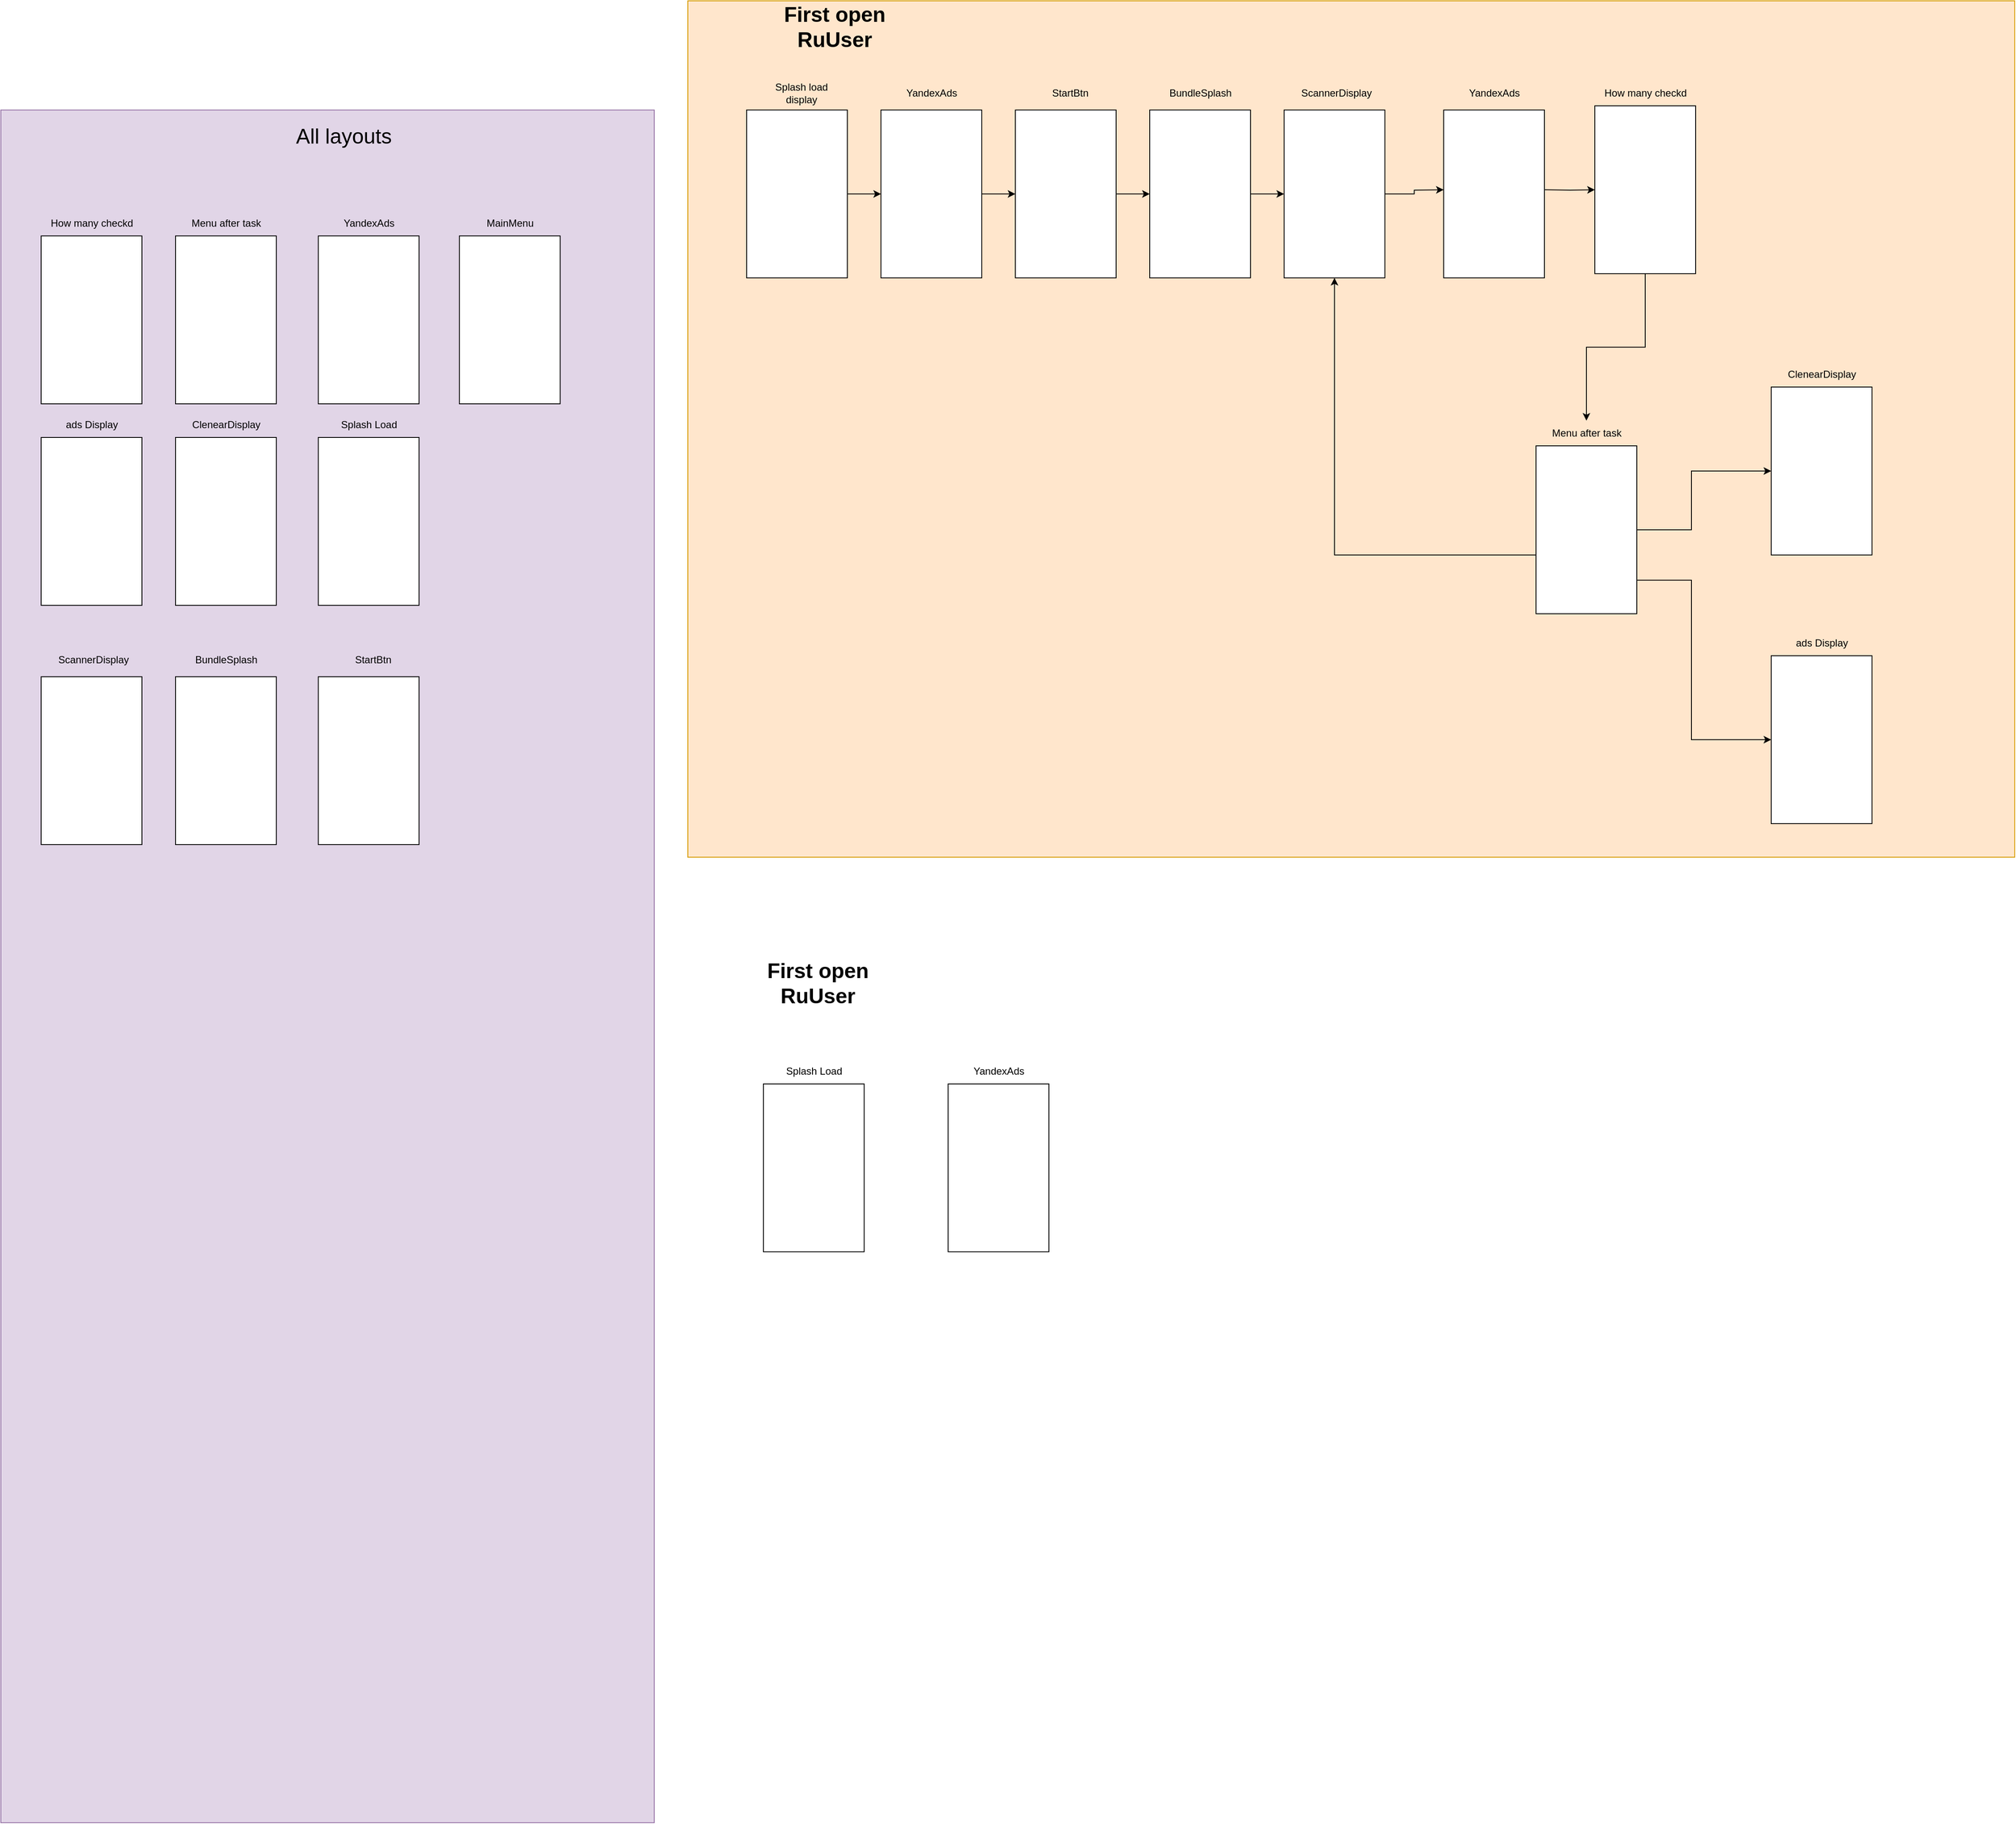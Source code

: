 <mxfile version="20.8.18" type="github"><diagram name="Страница 1" id="ppvrTBi7nB31yAV7Xdsy"><mxGraphModel dx="2589" dy="1002" grid="1" gridSize="10" guides="1" tooltips="1" connect="1" arrows="1" fold="1" page="1" pageScale="1" pageWidth="827" pageHeight="1169" math="0" shadow="0"><root><mxCell id="0"/><mxCell id="1" parent="0"/><mxCell id="3ObILZdkVydpHkh8qObJ-109" value="" style="rounded=0;whiteSpace=wrap;html=1;fontSize=25;fillColor=#e1d5e7;strokeColor=#9673a6;" vertex="1" parent="1"><mxGeometry x="-808" y="160" width="778" height="2040" as="geometry"/></mxCell><mxCell id="3ObILZdkVydpHkh8qObJ-108" value="" style="rounded=0;whiteSpace=wrap;html=1;fontSize=25;fillColor=#ffe6cc;strokeColor=#d79b00;" vertex="1" parent="1"><mxGeometry x="10" y="30" width="1580" height="1020" as="geometry"/></mxCell><mxCell id="3ObILZdkVydpHkh8qObJ-1" value="&lt;b&gt;&lt;font style=&quot;font-size: 25px;&quot;&gt;First open RuUser&lt;br&gt;&lt;/font&gt;&lt;/b&gt;" style="text;html=1;strokeColor=none;fillColor=none;align=center;verticalAlign=middle;whiteSpace=wrap;rounded=0;" vertex="1" parent="1"><mxGeometry x="110" y="30" width="150" height="60" as="geometry"/></mxCell><mxCell id="3ObILZdkVydpHkh8qObJ-29" style="edgeStyle=orthogonalEdgeStyle;rounded=0;orthogonalLoop=1;jettySize=auto;html=1;entryX=0;entryY=0.5;entryDx=0;entryDy=0;" edge="1" parent="1" source="3ObILZdkVydpHkh8qObJ-5" target="3ObILZdkVydpHkh8qObJ-6"><mxGeometry relative="1" as="geometry"/></mxCell><mxCell id="3ObILZdkVydpHkh8qObJ-5" value="" style="rounded=0;whiteSpace=wrap;html=1;" vertex="1" parent="1"><mxGeometry x="80" y="160" width="120" height="200" as="geometry"/></mxCell><mxCell id="3ObILZdkVydpHkh8qObJ-30" style="edgeStyle=orthogonalEdgeStyle;rounded=0;orthogonalLoop=1;jettySize=auto;html=1;entryX=0;entryY=0.5;entryDx=0;entryDy=0;" edge="1" parent="1" source="3ObILZdkVydpHkh8qObJ-6" target="3ObILZdkVydpHkh8qObJ-7"><mxGeometry relative="1" as="geometry"/></mxCell><mxCell id="3ObILZdkVydpHkh8qObJ-31" style="edgeStyle=orthogonalEdgeStyle;rounded=0;orthogonalLoop=1;jettySize=auto;html=1;entryX=0;entryY=0.5;entryDx=0;entryDy=0;" edge="1" parent="1" source="3ObILZdkVydpHkh8qObJ-7" target="3ObILZdkVydpHkh8qObJ-8"><mxGeometry relative="1" as="geometry"/></mxCell><mxCell id="3ObILZdkVydpHkh8qObJ-32" style="edgeStyle=orthogonalEdgeStyle;rounded=0;orthogonalLoop=1;jettySize=auto;html=1;entryX=0;entryY=0.5;entryDx=0;entryDy=0;" edge="1" parent="1" source="3ObILZdkVydpHkh8qObJ-8" target="3ObILZdkVydpHkh8qObJ-9"><mxGeometry relative="1" as="geometry"/></mxCell><mxCell id="3ObILZdkVydpHkh8qObJ-48" style="edgeStyle=orthogonalEdgeStyle;rounded=0;orthogonalLoop=1;jettySize=auto;html=1;entryX=0;entryY=0.5;entryDx=0;entryDy=0;" edge="1" parent="1" source="3ObILZdkVydpHkh8qObJ-9"><mxGeometry relative="1" as="geometry"><mxPoint x="910.0" y="255" as="targetPoint"/></mxGeometry></mxCell><mxCell id="3ObILZdkVydpHkh8qObJ-13" value="&lt;div&gt;Splash load&lt;/div&gt;&lt;div&gt;display&lt;br&gt;&lt;/div&gt;" style="text;html=1;align=center;verticalAlign=middle;resizable=0;points=[];autosize=1;strokeColor=none;fillColor=none;" vertex="1" parent="1"><mxGeometry x="100" y="120" width="90" height="40" as="geometry"/></mxCell><mxCell id="3ObILZdkVydpHkh8qObJ-38" style="edgeStyle=orthogonalEdgeStyle;rounded=0;orthogonalLoop=1;jettySize=auto;html=1;" edge="1" parent="1" source="3ObILZdkVydpHkh8qObJ-18" target="3ObILZdkVydpHkh8qObJ-21"><mxGeometry relative="1" as="geometry"><mxPoint x="1060" y="360" as="targetPoint"/></mxGeometry></mxCell><mxCell id="3ObILZdkVydpHkh8qObJ-44" style="edgeStyle=orthogonalEdgeStyle;rounded=0;orthogonalLoop=1;jettySize=auto;html=1;entryX=0;entryY=0.5;entryDx=0;entryDy=0;" edge="1" parent="1" source="3ObILZdkVydpHkh8qObJ-22" target="3ObILZdkVydpHkh8qObJ-25"><mxGeometry relative="1" as="geometry"/></mxCell><mxCell id="3ObILZdkVydpHkh8qObJ-22" value="" style="rounded=1;whiteSpace=wrap;html=1;arcSize=22;" vertex="1" parent="1"><mxGeometry x="1050" y="650" width="60" height="20" as="geometry"/></mxCell><mxCell id="3ObILZdkVydpHkh8qObJ-43" style="edgeStyle=orthogonalEdgeStyle;rounded=0;orthogonalLoop=1;jettySize=auto;html=1;entryX=0.5;entryY=1;entryDx=0;entryDy=0;" edge="1" parent="1" source="3ObILZdkVydpHkh8qObJ-23" target="3ObILZdkVydpHkh8qObJ-9"><mxGeometry relative="1" as="geometry"><mxPoint x="750.0" y="530" as="targetPoint"/></mxGeometry></mxCell><mxCell id="3ObILZdkVydpHkh8qObJ-23" value="" style="rounded=1;whiteSpace=wrap;html=1;arcSize=22;" vertex="1" parent="1"><mxGeometry x="1050" y="680" width="60" height="20" as="geometry"/></mxCell><mxCell id="3ObILZdkVydpHkh8qObJ-41" style="edgeStyle=orthogonalEdgeStyle;rounded=0;orthogonalLoop=1;jettySize=auto;html=1;entryX=0;entryY=0.5;entryDx=0;entryDy=0;" edge="1" parent="1" source="3ObILZdkVydpHkh8qObJ-24" target="3ObILZdkVydpHkh8qObJ-27"><mxGeometry relative="1" as="geometry"/></mxCell><mxCell id="3ObILZdkVydpHkh8qObJ-24" value="" style="rounded=1;whiteSpace=wrap;html=1;arcSize=22;" vertex="1" parent="1"><mxGeometry x="1050" y="710" width="60" height="20" as="geometry"/></mxCell><mxCell id="3ObILZdkVydpHkh8qObJ-45" value="" style="group" vertex="1" connectable="0" parent="1"><mxGeometry x="1090" y="125" width="120" height="230" as="geometry"/></mxCell><mxCell id="3ObILZdkVydpHkh8qObJ-18" value="" style="rounded=0;whiteSpace=wrap;html=1;" vertex="1" parent="3ObILZdkVydpHkh8qObJ-45"><mxGeometry y="30" width="120" height="200" as="geometry"/></mxCell><mxCell id="3ObILZdkVydpHkh8qObJ-19" value="How many checkd" style="text;html=1;align=center;verticalAlign=middle;resizable=0;points=[];autosize=1;strokeColor=none;fillColor=none;" vertex="1" parent="3ObILZdkVydpHkh8qObJ-45"><mxGeometry width="120" height="30" as="geometry"/></mxCell><mxCell id="3ObILZdkVydpHkh8qObJ-49" style="edgeStyle=orthogonalEdgeStyle;rounded=0;orthogonalLoop=1;jettySize=auto;html=1;entryX=0;entryY=0.5;entryDx=0;entryDy=0;" edge="1" parent="1" target="3ObILZdkVydpHkh8qObJ-18"><mxGeometry relative="1" as="geometry"><mxPoint x="1030.0" y="255" as="sourcePoint"/></mxGeometry></mxCell><mxCell id="3ObILZdkVydpHkh8qObJ-50" value="&lt;b&gt;&lt;font style=&quot;font-size: 25px;&quot;&gt;First open RuUser&lt;br&gt;&lt;/font&gt;&lt;/b&gt;" style="text;html=1;strokeColor=none;fillColor=none;align=center;verticalAlign=middle;whiteSpace=wrap;rounded=0;" vertex="1" parent="1"><mxGeometry x="90" y="1169" width="150" height="60" as="geometry"/></mxCell><mxCell id="3ObILZdkVydpHkh8qObJ-55" value="" style="group" vertex="1" connectable="0" parent="1"><mxGeometry x="1300" y="780" width="120" height="230" as="geometry"/></mxCell><mxCell id="3ObILZdkVydpHkh8qObJ-27" value="" style="rounded=0;whiteSpace=wrap;html=1;" vertex="1" parent="3ObILZdkVydpHkh8qObJ-55"><mxGeometry y="30" width="120" height="200" as="geometry"/></mxCell><mxCell id="3ObILZdkVydpHkh8qObJ-28" value="ads Display" style="text;html=1;align=center;verticalAlign=middle;resizable=0;points=[];autosize=1;strokeColor=none;fillColor=none;" vertex="1" parent="3ObILZdkVydpHkh8qObJ-55"><mxGeometry x="15" width="90" height="30" as="geometry"/></mxCell><mxCell id="3ObILZdkVydpHkh8qObJ-56" value="" style="group" vertex="1" connectable="0" parent="1"><mxGeometry x="100" y="1290" width="120" height="230" as="geometry"/></mxCell><mxCell id="3ObILZdkVydpHkh8qObJ-57" value="" style="rounded=0;whiteSpace=wrap;html=1;" vertex="1" parent="3ObILZdkVydpHkh8qObJ-56"><mxGeometry y="30" width="120" height="200" as="geometry"/></mxCell><mxCell id="3ObILZdkVydpHkh8qObJ-58" value="Splash Load" style="text;html=1;align=center;verticalAlign=middle;resizable=0;points=[];autosize=1;strokeColor=none;fillColor=none;" vertex="1" parent="3ObILZdkVydpHkh8qObJ-56"><mxGeometry x="15" width="90" height="30" as="geometry"/></mxCell><mxCell id="3ObILZdkVydpHkh8qObJ-61" value="" style="group" vertex="1" connectable="0" parent="1"><mxGeometry x="320" y="1290" width="120" height="230" as="geometry"/></mxCell><mxCell id="3ObILZdkVydpHkh8qObJ-62" value="" style="rounded=0;whiteSpace=wrap;html=1;" vertex="1" parent="3ObILZdkVydpHkh8qObJ-61"><mxGeometry y="30" width="120" height="200" as="geometry"/></mxCell><mxCell id="3ObILZdkVydpHkh8qObJ-63" value="YandexAds" style="text;html=1;align=center;verticalAlign=middle;resizable=0;points=[];autosize=1;strokeColor=none;fillColor=none;" vertex="1" parent="3ObILZdkVydpHkh8qObJ-61"><mxGeometry x="20" width="80" height="30" as="geometry"/></mxCell><mxCell id="3ObILZdkVydpHkh8qObJ-66" value="" style="group" vertex="1" connectable="0" parent="1"><mxGeometry x="-430" y="520" width="120" height="230" as="geometry"/></mxCell><mxCell id="3ObILZdkVydpHkh8qObJ-67" value="" style="rounded=0;whiteSpace=wrap;html=1;" vertex="1" parent="3ObILZdkVydpHkh8qObJ-66"><mxGeometry y="30" width="120" height="200" as="geometry"/></mxCell><mxCell id="3ObILZdkVydpHkh8qObJ-68" value="Splash Load" style="text;html=1;align=center;verticalAlign=middle;resizable=0;points=[];autosize=1;strokeColor=none;fillColor=none;" vertex="1" parent="3ObILZdkVydpHkh8qObJ-66"><mxGeometry x="15" width="90" height="30" as="geometry"/></mxCell><mxCell id="3ObILZdkVydpHkh8qObJ-69" value="" style="group" vertex="1" connectable="0" parent="1"><mxGeometry x="-430" y="280" width="120" height="230" as="geometry"/></mxCell><mxCell id="3ObILZdkVydpHkh8qObJ-70" value="" style="rounded=0;whiteSpace=wrap;html=1;" vertex="1" parent="3ObILZdkVydpHkh8qObJ-69"><mxGeometry y="30" width="120" height="200" as="geometry"/></mxCell><mxCell id="3ObILZdkVydpHkh8qObJ-71" value="YandexAds" style="text;html=1;align=center;verticalAlign=middle;resizable=0;points=[];autosize=1;strokeColor=none;fillColor=none;" vertex="1" parent="3ObILZdkVydpHkh8qObJ-69"><mxGeometry x="20" width="80" height="30" as="geometry"/></mxCell><mxCell id="3ObILZdkVydpHkh8qObJ-73" value="" style="group" vertex="1" connectable="0" parent="1"><mxGeometry x="400" y="125" width="120" height="235" as="geometry"/></mxCell><mxCell id="3ObILZdkVydpHkh8qObJ-7" value="" style="rounded=0;whiteSpace=wrap;html=1;" vertex="1" parent="3ObILZdkVydpHkh8qObJ-73"><mxGeometry y="35" width="120" height="200" as="geometry"/></mxCell><mxCell id="3ObILZdkVydpHkh8qObJ-15" value="StartBtn" style="text;html=1;align=center;verticalAlign=middle;resizable=0;points=[];autosize=1;strokeColor=none;fillColor=none;" vertex="1" parent="3ObILZdkVydpHkh8qObJ-73"><mxGeometry x="30" width="70" height="30" as="geometry"/></mxCell><mxCell id="3ObILZdkVydpHkh8qObJ-74" value="" style="group" vertex="1" connectable="0" parent="1"><mxGeometry x="-430" y="800" width="120" height="235" as="geometry"/></mxCell><mxCell id="3ObILZdkVydpHkh8qObJ-75" value="" style="rounded=0;whiteSpace=wrap;html=1;" vertex="1" parent="3ObILZdkVydpHkh8qObJ-74"><mxGeometry y="35" width="120" height="200" as="geometry"/></mxCell><mxCell id="3ObILZdkVydpHkh8qObJ-76" value="StartBtn" style="text;html=1;align=center;verticalAlign=middle;resizable=0;points=[];autosize=1;strokeColor=none;fillColor=none;" vertex="1" parent="3ObILZdkVydpHkh8qObJ-74"><mxGeometry x="30" width="70" height="30" as="geometry"/></mxCell><mxCell id="3ObILZdkVydpHkh8qObJ-77" value="" style="group" vertex="1" connectable="0" parent="1"><mxGeometry x="560" y="125" width="120" height="235" as="geometry"/></mxCell><mxCell id="3ObILZdkVydpHkh8qObJ-8" value="" style="rounded=0;whiteSpace=wrap;html=1;" vertex="1" parent="3ObILZdkVydpHkh8qObJ-77"><mxGeometry y="35" width="120" height="200" as="geometry"/></mxCell><mxCell id="3ObILZdkVydpHkh8qObJ-16" value="BundleSplash" style="text;html=1;align=center;verticalAlign=middle;resizable=0;points=[];autosize=1;strokeColor=none;fillColor=none;" vertex="1" parent="3ObILZdkVydpHkh8qObJ-77"><mxGeometry x="10" width="100" height="30" as="geometry"/></mxCell><mxCell id="3ObILZdkVydpHkh8qObJ-78" value="" style="group" vertex="1" connectable="0" parent="1"><mxGeometry x="-600" y="800" width="120" height="235" as="geometry"/></mxCell><mxCell id="3ObILZdkVydpHkh8qObJ-79" value="" style="rounded=0;whiteSpace=wrap;html=1;" vertex="1" parent="3ObILZdkVydpHkh8qObJ-78"><mxGeometry y="35" width="120" height="200" as="geometry"/></mxCell><mxCell id="3ObILZdkVydpHkh8qObJ-80" value="BundleSplash" style="text;html=1;align=center;verticalAlign=middle;resizable=0;points=[];autosize=1;strokeColor=none;fillColor=none;" vertex="1" parent="3ObILZdkVydpHkh8qObJ-78"><mxGeometry x="10" width="100" height="30" as="geometry"/></mxCell><mxCell id="3ObILZdkVydpHkh8qObJ-81" value="" style="group" vertex="1" connectable="0" parent="1"><mxGeometry x="720" y="125" width="120" height="235" as="geometry"/></mxCell><mxCell id="3ObILZdkVydpHkh8qObJ-9" value="" style="rounded=0;whiteSpace=wrap;html=1;" vertex="1" parent="3ObILZdkVydpHkh8qObJ-81"><mxGeometry y="35" width="120" height="200" as="geometry"/></mxCell><mxCell id="3ObILZdkVydpHkh8qObJ-17" value="ScannerDisplay" style="text;html=1;align=center;verticalAlign=middle;resizable=0;points=[];autosize=1;strokeColor=none;fillColor=none;" vertex="1" parent="3ObILZdkVydpHkh8qObJ-81"><mxGeometry x="7" width="110" height="30" as="geometry"/></mxCell><mxCell id="3ObILZdkVydpHkh8qObJ-82" value="" style="group" vertex="1" connectable="0" parent="1"><mxGeometry x="-760" y="800" width="120" height="235" as="geometry"/></mxCell><mxCell id="3ObILZdkVydpHkh8qObJ-83" value="" style="rounded=0;whiteSpace=wrap;html=1;" vertex="1" parent="3ObILZdkVydpHkh8qObJ-82"><mxGeometry y="35" width="120" height="200" as="geometry"/></mxCell><mxCell id="3ObILZdkVydpHkh8qObJ-84" value="ScannerDisplay" style="text;html=1;align=center;verticalAlign=middle;resizable=0;points=[];autosize=1;strokeColor=none;fillColor=none;" vertex="1" parent="3ObILZdkVydpHkh8qObJ-82"><mxGeometry x="7" width="110" height="30" as="geometry"/></mxCell><mxCell id="3ObILZdkVydpHkh8qObJ-85" value="All layouts" style="text;html=1;align=center;verticalAlign=middle;resizable=0;points=[];autosize=1;strokeColor=none;fillColor=none;fontSize=25;" vertex="1" parent="1"><mxGeometry x="-470" y="170" width="140" height="40" as="geometry"/></mxCell><mxCell id="3ObILZdkVydpHkh8qObJ-86" value="" style="group" vertex="1" connectable="0" parent="1"><mxGeometry x="240" y="125" width="120" height="235" as="geometry"/></mxCell><mxCell id="3ObILZdkVydpHkh8qObJ-6" value="" style="rounded=0;whiteSpace=wrap;html=1;" vertex="1" parent="3ObILZdkVydpHkh8qObJ-86"><mxGeometry y="35" width="120" height="200" as="geometry"/></mxCell><mxCell id="3ObILZdkVydpHkh8qObJ-14" value="YandexAds" style="text;html=1;align=center;verticalAlign=middle;resizable=0;points=[];autosize=1;strokeColor=none;fillColor=none;" vertex="1" parent="3ObILZdkVydpHkh8qObJ-86"><mxGeometry x="20" width="80" height="30" as="geometry"/></mxCell><mxCell id="3ObILZdkVydpHkh8qObJ-87" value="" style="group" vertex="1" connectable="0" parent="1"><mxGeometry x="910" y="125" width="120" height="235" as="geometry"/></mxCell><mxCell id="3ObILZdkVydpHkh8qObJ-88" value="" style="rounded=0;whiteSpace=wrap;html=1;" vertex="1" parent="3ObILZdkVydpHkh8qObJ-87"><mxGeometry y="35" width="120" height="200" as="geometry"/></mxCell><mxCell id="3ObILZdkVydpHkh8qObJ-89" value="YandexAds" style="text;html=1;align=center;verticalAlign=middle;resizable=0;points=[];autosize=1;strokeColor=none;fillColor=none;" vertex="1" parent="3ObILZdkVydpHkh8qObJ-87"><mxGeometry x="20" width="80" height="30" as="geometry"/></mxCell><mxCell id="3ObILZdkVydpHkh8qObJ-90" value="" style="group" vertex="1" connectable="0" parent="1"><mxGeometry x="-760" y="280" width="120" height="230" as="geometry"/></mxCell><mxCell id="3ObILZdkVydpHkh8qObJ-91" value="" style="rounded=0;whiteSpace=wrap;html=1;" vertex="1" parent="3ObILZdkVydpHkh8qObJ-90"><mxGeometry y="30" width="120" height="200" as="geometry"/></mxCell><mxCell id="3ObILZdkVydpHkh8qObJ-92" value="How many checkd" style="text;html=1;align=center;verticalAlign=middle;resizable=0;points=[];autosize=1;strokeColor=none;fillColor=none;" vertex="1" parent="3ObILZdkVydpHkh8qObJ-90"><mxGeometry width="120" height="30" as="geometry"/></mxCell><mxCell id="3ObILZdkVydpHkh8qObJ-93" value="" style="group" vertex="1" connectable="0" parent="1"><mxGeometry x="1020" y="530" width="120" height="230" as="geometry"/></mxCell><mxCell id="3ObILZdkVydpHkh8qObJ-20" value="" style="rounded=0;whiteSpace=wrap;html=1;" vertex="1" parent="3ObILZdkVydpHkh8qObJ-93"><mxGeometry y="30" width="120" height="200" as="geometry"/></mxCell><mxCell id="3ObILZdkVydpHkh8qObJ-21" value="Menu after task" style="text;html=1;align=center;verticalAlign=middle;resizable=0;points=[];autosize=1;strokeColor=none;fillColor=none;" vertex="1" parent="3ObILZdkVydpHkh8qObJ-93"><mxGeometry x="5" width="110" height="30" as="geometry"/></mxCell><mxCell id="3ObILZdkVydpHkh8qObJ-94" value="" style="group" vertex="1" connectable="0" parent="1"><mxGeometry x="-430" y="120" width="120" height="230" as="geometry"/></mxCell><mxCell id="3ObILZdkVydpHkh8qObJ-107" value="" style="group" vertex="1" connectable="0" parent="3ObILZdkVydpHkh8qObJ-94"><mxGeometry x="-170" y="160" width="120" height="230" as="geometry"/></mxCell><mxCell id="3ObILZdkVydpHkh8qObJ-95" value="" style="rounded=0;whiteSpace=wrap;html=1;" vertex="1" parent="3ObILZdkVydpHkh8qObJ-107"><mxGeometry y="30" width="120" height="200" as="geometry"/></mxCell><mxCell id="3ObILZdkVydpHkh8qObJ-96" value="Menu after task" style="text;html=1;align=center;verticalAlign=middle;resizable=0;points=[];autosize=1;strokeColor=none;fillColor=none;" vertex="1" parent="3ObILZdkVydpHkh8qObJ-107"><mxGeometry x="5" width="110" height="30" as="geometry"/></mxCell><mxCell id="3ObILZdkVydpHkh8qObJ-97" value="" style="group" vertex="1" connectable="0" parent="1"><mxGeometry x="1300" y="460" width="120" height="230" as="geometry"/></mxCell><mxCell id="3ObILZdkVydpHkh8qObJ-25" value="" style="rounded=0;whiteSpace=wrap;html=1;" vertex="1" parent="3ObILZdkVydpHkh8qObJ-97"><mxGeometry y="30" width="120" height="200" as="geometry"/></mxCell><mxCell id="3ObILZdkVydpHkh8qObJ-26" value="ClenearDisplay" style="text;html=1;align=center;verticalAlign=middle;resizable=0;points=[];autosize=1;strokeColor=none;fillColor=none;" vertex="1" parent="3ObILZdkVydpHkh8qObJ-97"><mxGeometry x="10" width="100" height="30" as="geometry"/></mxCell><mxCell id="3ObILZdkVydpHkh8qObJ-98" value="" style="group" vertex="1" connectable="0" parent="1"><mxGeometry x="-600" y="520" width="120" height="230" as="geometry"/></mxCell><mxCell id="3ObILZdkVydpHkh8qObJ-99" value="" style="rounded=0;whiteSpace=wrap;html=1;" vertex="1" parent="3ObILZdkVydpHkh8qObJ-98"><mxGeometry y="30" width="120" height="200" as="geometry"/></mxCell><mxCell id="3ObILZdkVydpHkh8qObJ-100" value="ClenearDisplay" style="text;html=1;align=center;verticalAlign=middle;resizable=0;points=[];autosize=1;strokeColor=none;fillColor=none;" vertex="1" parent="3ObILZdkVydpHkh8qObJ-98"><mxGeometry x="10" width="100" height="30" as="geometry"/></mxCell><mxCell id="3ObILZdkVydpHkh8qObJ-106" value="" style="group" vertex="1" connectable="0" parent="1"><mxGeometry x="-760" y="520" width="120" height="230" as="geometry"/></mxCell><mxCell id="3ObILZdkVydpHkh8qObJ-102" value="" style="rounded=0;whiteSpace=wrap;html=1;" vertex="1" parent="3ObILZdkVydpHkh8qObJ-106"><mxGeometry y="30" width="120" height="200" as="geometry"/></mxCell><mxCell id="3ObILZdkVydpHkh8qObJ-103" value="ads Display" style="text;html=1;align=center;verticalAlign=middle;resizable=0;points=[];autosize=1;strokeColor=none;fillColor=none;" vertex="1" parent="3ObILZdkVydpHkh8qObJ-106"><mxGeometry x="15" width="90" height="30" as="geometry"/></mxCell><mxCell id="3ObILZdkVydpHkh8qObJ-111" value="" style="group" vertex="1" connectable="0" parent="1"><mxGeometry x="-262" y="280" width="120" height="230" as="geometry"/></mxCell><mxCell id="3ObILZdkVydpHkh8qObJ-112" value="" style="rounded=0;whiteSpace=wrap;html=1;" vertex="1" parent="3ObILZdkVydpHkh8qObJ-111"><mxGeometry y="30" width="120" height="200" as="geometry"/></mxCell><mxCell id="3ObILZdkVydpHkh8qObJ-113" value="&lt;div&gt;MainMenu&lt;/div&gt;" style="text;html=1;align=center;verticalAlign=middle;resizable=0;points=[];autosize=1;strokeColor=none;fillColor=none;" vertex="1" parent="3ObILZdkVydpHkh8qObJ-111"><mxGeometry x="20" width="80" height="30" as="geometry"/></mxCell></root></mxGraphModel></diagram></mxfile>